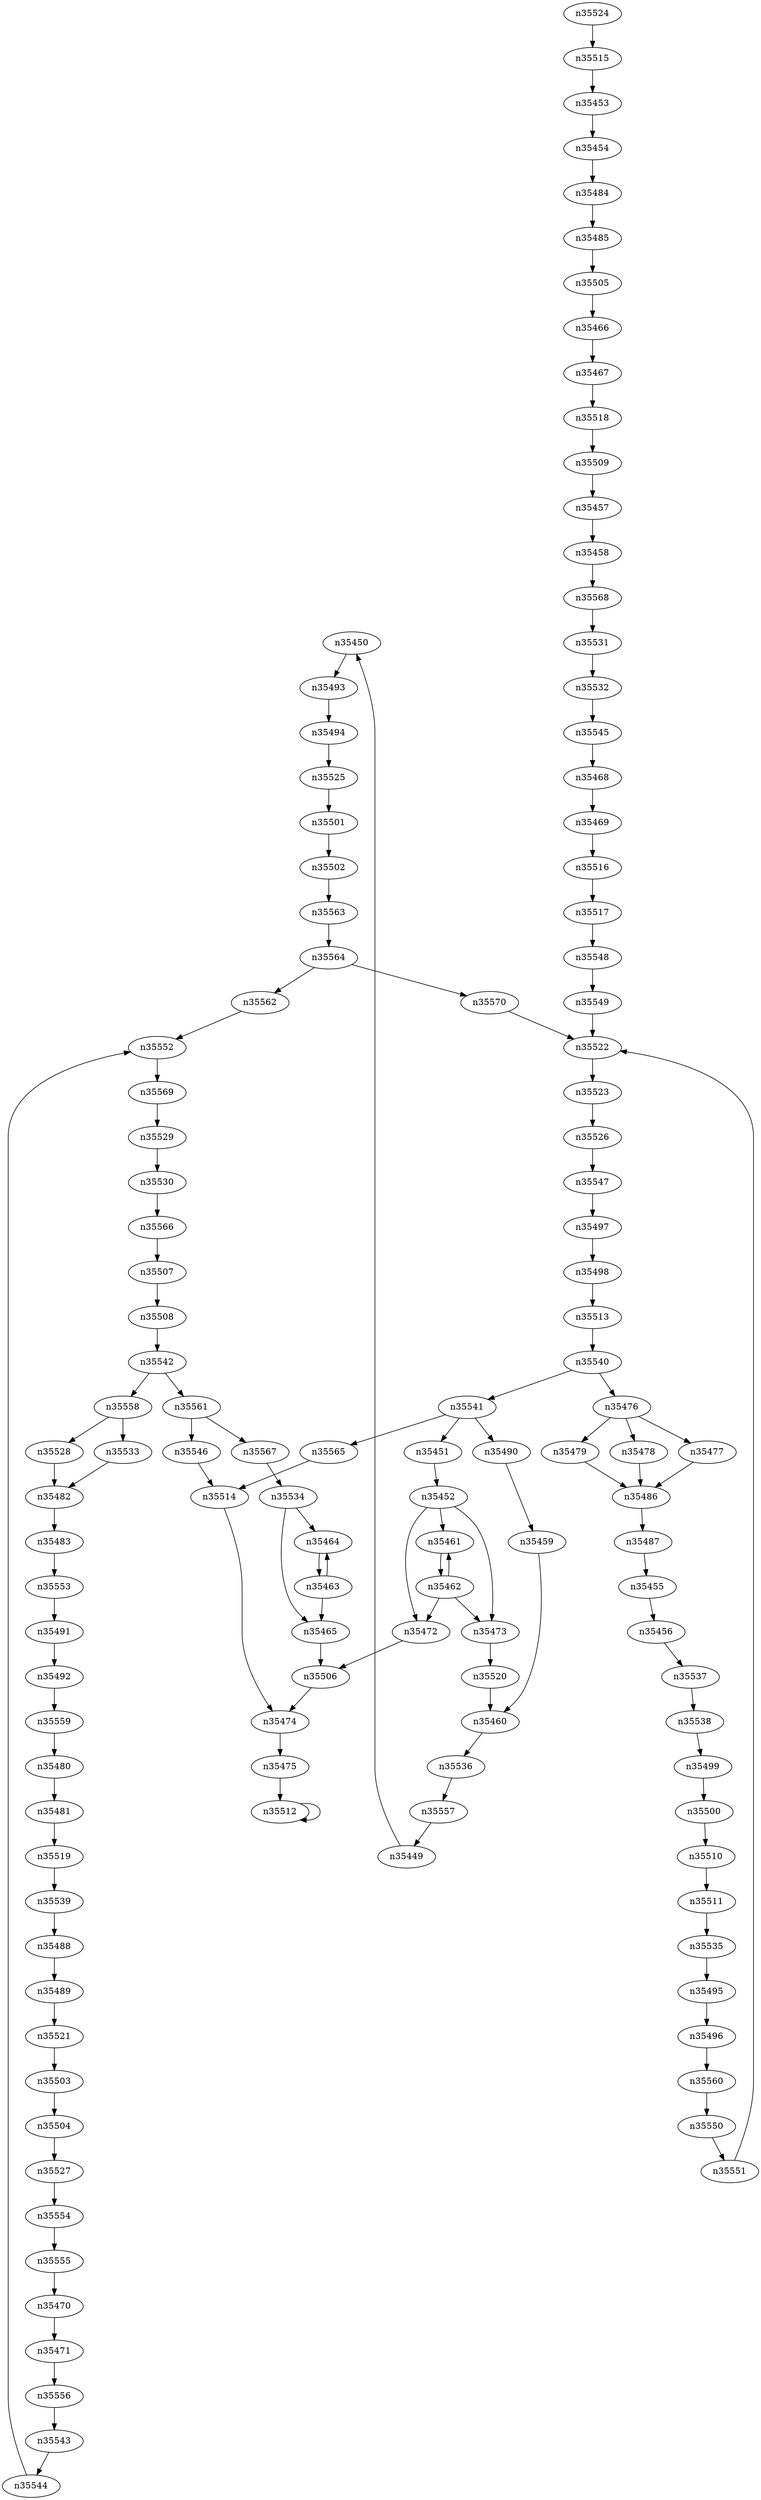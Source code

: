 digraph Foo {
  n35450 -> n35493 ;
  n35452 -> n35461 ;
  n35452 -> n35473 ;
  n35452 -> n35472 ;
  n35449 -> n35450 ;
  n35456 -> n35537 ;
  n35454 -> n35484 ;
  n35453 -> n35454 ;
  n35451 -> n35452 ;
  n35458 -> n35568 ;
  n35460 -> n35536 ;
  n35457 -> n35458 ;
  n35455 -> n35456 ;
  n35462 -> n35461 ;
  n35462 -> n35473 ;
  n35462 -> n35472 ;
  n35464 -> n35463 ;
  n35461 -> n35462 ;
  n35459 -> n35460 ;
  n35465 -> n35506 ;
  n35467 -> n35518 ;
  n35466 -> n35467 ;
  n35463 -> n35464 ;
  n35463 -> n35465 ;
  n35471 -> n35556 ;
  n35469 -> n35516 ;
  n35470 -> n35471 ;
  n35468 -> n35469 ;
  n35473 -> n35520 ;
  n35472 -> n35506 ;
  n35475 -> n35512 ;
  n35474 -> n35475 ;
  n35478 -> n35486 ;
  n35477 -> n35486 ;
  n35479 -> n35486 ;
  n35476 -> n35479 ;
  n35476 -> n35478 ;
  n35476 -> n35477 ;
  n35483 -> n35553 ;
  n35481 -> n35519 ;
  n35482 -> n35483 ;
  n35480 -> n35481 ;
  n35487 -> n35455 ;
  n35485 -> n35505 ;
  n35486 -> n35487 ;
  n35484 -> n35485 ;
  n35492 -> n35559 ;
  n35489 -> n35521 ;
  n35490 -> n35459 ;
  n35488 -> n35489 ;
  n35494 -> n35525 ;
  n35496 -> n35560 ;
  n35493 -> n35494 ;
  n35491 -> n35492 ;
  n35500 -> n35510 ;
  n35498 -> n35513 ;
  n35497 -> n35498 ;
  n35495 -> n35496 ;
  n35502 -> n35563 ;
  n35504 -> n35527 ;
  n35501 -> n35502 ;
  n35499 -> n35500 ;
  n35505 -> n35466 ;
  n35508 -> n35542 ;
  n35506 -> n35474 ;
  n35503 -> n35504 ;
  n35511 -> n35535 ;
  n35510 -> n35511 ;
  n35509 -> n35457 ;
  n35507 -> n35508 ;
  n35513 -> n35540 ;
  n35515 -> n35453 ;
  n35514 -> n35474 ;
  n35512 -> n35512 ;
  n35517 -> n35548 ;
  n35519 -> n35539 ;
  n35518 -> n35509 ;
  n35516 -> n35517 ;
  n35521 -> n35503 ;
  n35523 -> n35526 ;
  n35522 -> n35523 ;
  n35520 -> n35460 ;
  n35526 -> n35547 ;
  n35527 -> n35554 ;
  n35525 -> n35501 ;
  n35524 -> n35515 ;
  n35530 -> n35566 ;
  n35532 -> n35545 ;
  n35529 -> n35530 ;
  n35528 -> n35482 ;
  n35535 -> n35495 ;
  n35534 -> n35464 ;
  n35534 -> n35465 ;
  n35533 -> n35482 ;
  n35531 -> n35532 ;
  n35538 -> n35499 ;
  n35536 -> n35557 ;
  n35539 -> n35488 ;
  n35537 -> n35538 ;
  n35541 -> n35451 ;
  n35541 -> n35490 ;
  n35541 -> n35565 ;
  n35542 -> n35558 ;
  n35542 -> n35561 ;
  n35544 -> n35552 ;
  n35540 -> n35476 ;
  n35540 -> n35541 ;
  n35547 -> n35497 ;
  n35546 -> n35514 ;
  n35545 -> n35468 ;
  n35543 -> n35544 ;
  n35549 -> n35522 ;
  n35551 -> n35522 ;
  n35550 -> n35551 ;
  n35548 -> n35549 ;
  n35552 -> n35569 ;
  n35555 -> n35470 ;
  n35554 -> n35555 ;
  n35553 -> n35491 ;
  n35556 -> n35543 ;
  n35559 -> n35480 ;
  n35558 -> n35528 ;
  n35558 -> n35533 ;
  n35557 -> n35449 ;
  n35564 -> n35562 ;
  n35564 -> n35570 ;
  n35561 -> n35546 ;
  n35561 -> n35567 ;
  n35560 -> n35550 ;
  n35562 -> n35552 ;
  n35567 -> n35534 ;
  n35566 -> n35507 ;
  n35565 -> n35514 ;
  n35563 -> n35564 ;
  n35570 -> n35522 ;
  n35569 -> n35529 ;
  n35568 -> n35531 ;

}